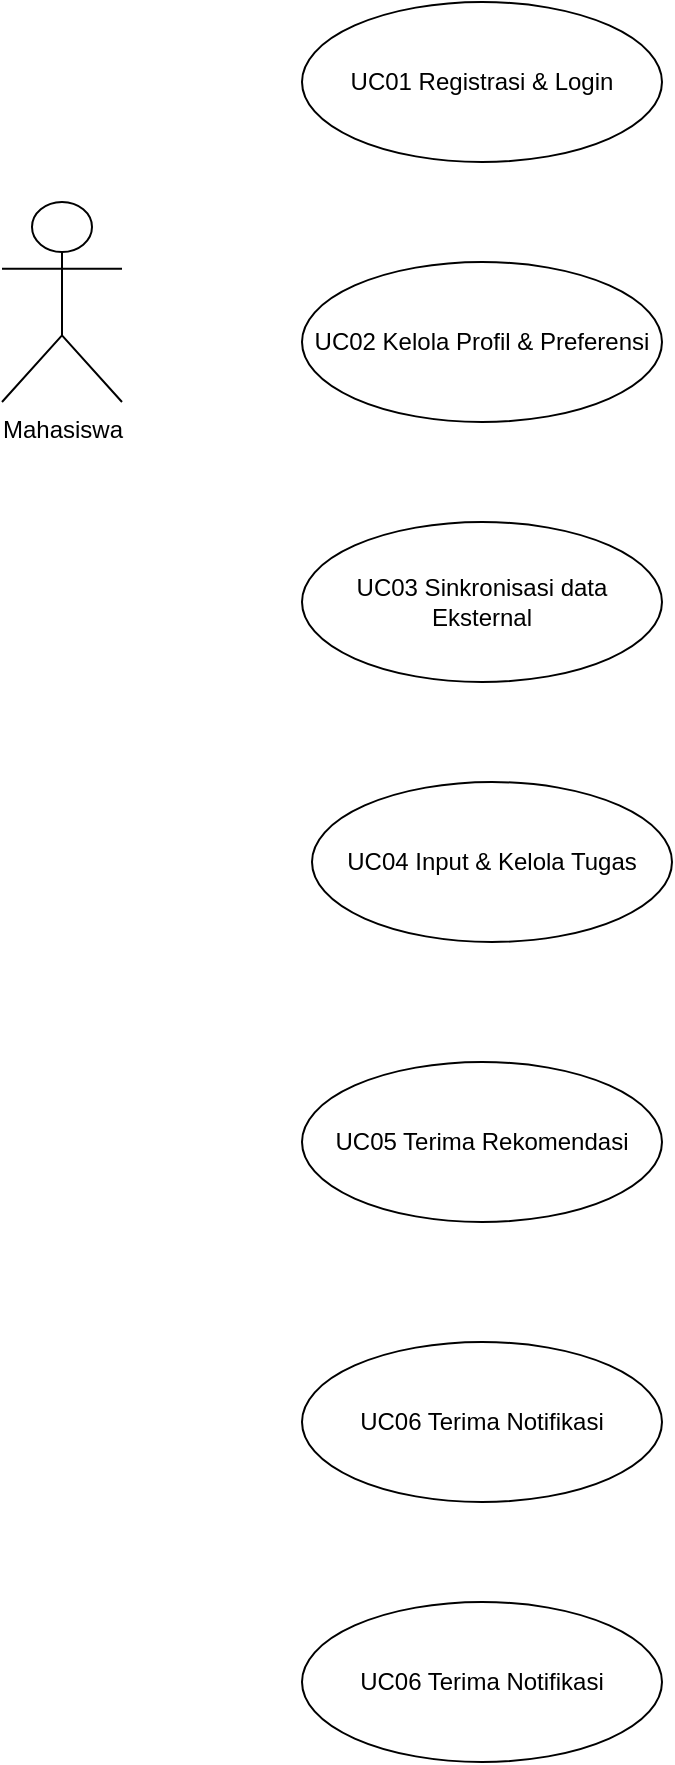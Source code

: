 <mxfile version="27.0.6">
  <diagram name="Page-1" id="5_F7UyvFgVzA78v7fz38">
    <mxGraphModel dx="1179" dy="622" grid="1" gridSize="10" guides="1" tooltips="1" connect="1" arrows="1" fold="1" page="1" pageScale="1" pageWidth="850" pageHeight="1100" math="0" shadow="0">
      <root>
        <mxCell id="0" />
        <mxCell id="1" parent="0" />
        <mxCell id="R8-eEjEKegjlY97keTf1-1" value="Mahasiswa" style="shape=umlActor;verticalLabelPosition=bottom;verticalAlign=top;html=1;outlineConnect=0;" parent="1" vertex="1">
          <mxGeometry x="90" y="220" width="60" height="100" as="geometry" />
        </mxCell>
        <mxCell id="R8-eEjEKegjlY97keTf1-4" value="UC01 Registrasi &amp;amp; Login" style="ellipse;whiteSpace=wrap;html=1;" parent="1" vertex="1">
          <mxGeometry x="240" y="120" width="180" height="80" as="geometry" />
        </mxCell>
        <mxCell id="R8-eEjEKegjlY97keTf1-5" value="UC02 Kelola Profil &amp;amp; Preferensi" style="ellipse;whiteSpace=wrap;html=1;" parent="1" vertex="1">
          <mxGeometry x="240" y="250" width="180" height="80" as="geometry" />
        </mxCell>
        <mxCell id="R8-eEjEKegjlY97keTf1-6" value="UC03 Sinkronisasi data Eksternal" style="ellipse;whiteSpace=wrap;html=1;" parent="1" vertex="1">
          <mxGeometry x="240" y="380" width="180" height="80" as="geometry" />
        </mxCell>
        <mxCell id="R8-eEjEKegjlY97keTf1-7" value="UC04 Input &amp;amp; Kelola Tugas" style="ellipse;whiteSpace=wrap;html=1;" parent="1" vertex="1">
          <mxGeometry x="245" y="510" width="180" height="80" as="geometry" />
        </mxCell>
        <mxCell id="R8-eEjEKegjlY97keTf1-8" value="UC05 Terima Rekomendasi" style="ellipse;whiteSpace=wrap;html=1;" parent="1" vertex="1">
          <mxGeometry x="240" y="650" width="180" height="80" as="geometry" />
        </mxCell>
        <mxCell id="R8-eEjEKegjlY97keTf1-9" value="UC06 Terima Notifikasi" style="ellipse;whiteSpace=wrap;html=1;" parent="1" vertex="1">
          <mxGeometry x="240" y="790" width="180" height="80" as="geometry" />
        </mxCell>
        <mxCell id="R8-eEjEKegjlY97keTf1-10" value="UC06 Terima Notifikasi" style="ellipse;whiteSpace=wrap;html=1;" parent="1" vertex="1">
          <mxGeometry x="240" y="920" width="180" height="80" as="geometry" />
        </mxCell>
      </root>
    </mxGraphModel>
  </diagram>
</mxfile>

